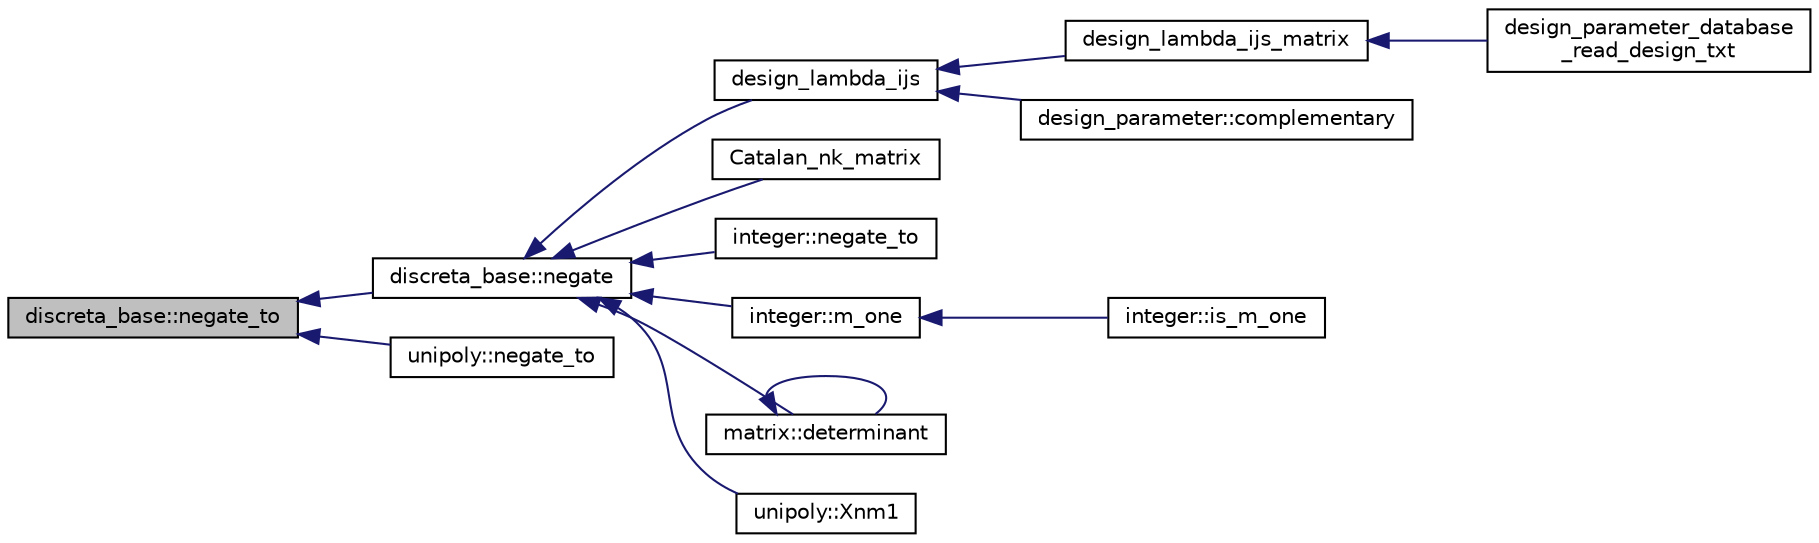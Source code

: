 digraph "discreta_base::negate_to"
{
  edge [fontname="Helvetica",fontsize="10",labelfontname="Helvetica",labelfontsize="10"];
  node [fontname="Helvetica",fontsize="10",shape=record];
  rankdir="LR";
  Node14661 [label="discreta_base::negate_to",height=0.2,width=0.4,color="black", fillcolor="grey75", style="filled", fontcolor="black"];
  Node14661 -> Node14662 [dir="back",color="midnightblue",fontsize="10",style="solid",fontname="Helvetica"];
  Node14662 [label="discreta_base::negate",height=0.2,width=0.4,color="black", fillcolor="white", style="filled",URL="$d7/d71/classdiscreta__base.html#aac1be1125008f8a93a3083cd1a43878d"];
  Node14662 -> Node14663 [dir="back",color="midnightblue",fontsize="10",style="solid",fontname="Helvetica"];
  Node14663 [label="design_lambda_ijs",height=0.2,width=0.4,color="black", fillcolor="white", style="filled",URL="$d9/d60/discreta_8h.html#a89f8e89e9ddb69c6871c43b5253363f2"];
  Node14663 -> Node14664 [dir="back",color="midnightblue",fontsize="10",style="solid",fontname="Helvetica"];
  Node14664 [label="design_lambda_ijs_matrix",height=0.2,width=0.4,color="black", fillcolor="white", style="filled",URL="$d9/d60/discreta_8h.html#a77a457666b8a4a24f1208d257a53f3fb"];
  Node14664 -> Node14665 [dir="back",color="midnightblue",fontsize="10",style="solid",fontname="Helvetica"];
  Node14665 [label="design_parameter_database\l_read_design_txt",height=0.2,width=0.4,color="black", fillcolor="white", style="filled",URL="$d9/d60/discreta_8h.html#ac12f39c2d57b543c801c36d26f237ac7"];
  Node14663 -> Node14666 [dir="back",color="midnightblue",fontsize="10",style="solid",fontname="Helvetica"];
  Node14666 [label="design_parameter::complementary",height=0.2,width=0.4,color="black", fillcolor="white", style="filled",URL="$da/d94/classdesign__parameter.html#a9025f18483dfe3f57eecfc6a603b7df1"];
  Node14662 -> Node14667 [dir="back",color="midnightblue",fontsize="10",style="solid",fontname="Helvetica"];
  Node14667 [label="Catalan_nk_matrix",height=0.2,width=0.4,color="black", fillcolor="white", style="filled",URL="$d3/d72/global_8_c.html#aad966cb2e1d574fc0e513d692c1f49c6"];
  Node14662 -> Node14668 [dir="back",color="midnightblue",fontsize="10",style="solid",fontname="Helvetica"];
  Node14668 [label="integer::negate_to",height=0.2,width=0.4,color="black", fillcolor="white", style="filled",URL="$d0/de5/classinteger.html#a1da2bd683bdef336057ef2b84d4b3978"];
  Node14662 -> Node14669 [dir="back",color="midnightblue",fontsize="10",style="solid",fontname="Helvetica"];
  Node14669 [label="integer::m_one",height=0.2,width=0.4,color="black", fillcolor="white", style="filled",URL="$d0/de5/classinteger.html#a4d312656ed6c31235e11ecb3f05df1f5"];
  Node14669 -> Node14670 [dir="back",color="midnightblue",fontsize="10",style="solid",fontname="Helvetica"];
  Node14670 [label="integer::is_m_one",height=0.2,width=0.4,color="black", fillcolor="white", style="filled",URL="$d0/de5/classinteger.html#a7585957656c1152035411e066a4f0053"];
  Node14662 -> Node14671 [dir="back",color="midnightblue",fontsize="10",style="solid",fontname="Helvetica"];
  Node14671 [label="matrix::determinant",height=0.2,width=0.4,color="black", fillcolor="white", style="filled",URL="$d1/d8d/classmatrix.html#a75adb25c9f8753f1b81eafe4464b272a"];
  Node14671 -> Node14671 [dir="back",color="midnightblue",fontsize="10",style="solid",fontname="Helvetica"];
  Node14662 -> Node14672 [dir="back",color="midnightblue",fontsize="10",style="solid",fontname="Helvetica"];
  Node14672 [label="unipoly::Xnm1",height=0.2,width=0.4,color="black", fillcolor="white", style="filled",URL="$d1/d89/classunipoly.html#a6804952878b88dc700e6532a5c9b1e6e"];
  Node14661 -> Node14673 [dir="back",color="midnightblue",fontsize="10",style="solid",fontname="Helvetica"];
  Node14673 [label="unipoly::negate_to",height=0.2,width=0.4,color="black", fillcolor="white", style="filled",URL="$d1/d89/classunipoly.html#a2181196b44786790f58b72510620db97"];
}
